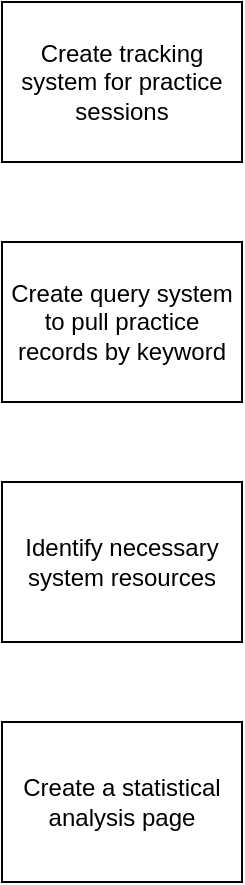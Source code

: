 <mxfile version="24.2.3" type="device" pages="3">
  <diagram id="C5RBs43oDa-KdzZeNtuy" name="Planning Page">
    <mxGraphModel dx="1235" dy="624" grid="1" gridSize="10" guides="1" tooltips="1" connect="1" arrows="1" fold="1" page="0" pageScale="1" pageWidth="827" pageHeight="1169" background="#ffffff" math="0" shadow="0">
      <root>
        <mxCell id="WIyWlLk6GJQsqaUBKTNV-0" />
        <mxCell id="WIyWlLk6GJQsqaUBKTNV-1" parent="WIyWlLk6GJQsqaUBKTNV-0" />
        <mxCell id="y6nRemKXe6i41wav9jgi-1" value="Create tracking system for practice sessions" style="rounded=0;whiteSpace=wrap;html=1;" vertex="1" parent="WIyWlLk6GJQsqaUBKTNV-1">
          <mxGeometry x="200" y="40" width="120" height="80" as="geometry" />
        </mxCell>
        <mxCell id="y6nRemKXe6i41wav9jgi-0" value="Create query system to pull practice records by keyword" style="rounded=0;whiteSpace=wrap;html=1;" vertex="1" parent="WIyWlLk6GJQsqaUBKTNV-1">
          <mxGeometry x="200" y="160" width="120" height="80" as="geometry" />
        </mxCell>
        <mxCell id="y6nRemKXe6i41wav9jgi-28" value="Identify necessary system resources" style="rounded=0;whiteSpace=wrap;html=1;" vertex="1" parent="WIyWlLk6GJQsqaUBKTNV-1">
          <mxGeometry x="200" y="280" width="120" height="80" as="geometry" />
        </mxCell>
        <mxCell id="2MhrtMPncrbtHRbLO9N0-1" value="Create a statistical analysis page" style="rounded=0;whiteSpace=wrap;html=1;" vertex="1" parent="WIyWlLk6GJQsqaUBKTNV-1">
          <mxGeometry x="200" y="400" width="120" height="80" as="geometry" />
        </mxCell>
      </root>
    </mxGraphModel>
  </diagram>
  <diagram id="ZviDnewObpGiFVqPdqel" name="Keywords">
    <mxGraphModel dx="1450" dy="930" grid="1" gridSize="10" guides="1" tooltips="1" connect="1" arrows="1" fold="1" page="0" pageScale="1" pageWidth="850" pageHeight="1100" math="0" shadow="0">
      <root>
        <mxCell id="0" />
        <mxCell id="1" parent="0" />
        <mxCell id="VR-OjBBF8Hm6MfclyQEk-1" value="&lt;ul style=&quot;font-size: 18px;&quot;&gt;&lt;li style=&quot;font-size: 18px;&quot;&gt;Time spent&lt;br&gt;&lt;/li&gt;&lt;li style=&quot;font-size: 18px;&quot;&gt;Day&lt;br&gt;&lt;/li&gt;&lt;li style=&quot;font-size: 18px;&quot;&gt;Week&lt;br&gt;&lt;/li&gt;&lt;li style=&quot;font-size: 18px;&quot;&gt;Month&lt;/li&gt;&lt;li style=&quot;font-size: 18px;&quot;&gt;Year&lt;/li&gt;&lt;li style=&quot;font-size: 18px;&quot;&gt;Average (over time)&lt;/li&gt;&lt;li style=&quot;font-size: 18px;&quot;&gt;Mean&lt;/li&gt;&lt;li style=&quot;font-size: 18px;&quot;&gt;Median&lt;/li&gt;&lt;li style=&quot;font-size: 18px;&quot;&gt;User defined Label&lt;br&gt;&lt;/li&gt;&lt;/ul&gt;" style="text;strokeColor=none;fillColor=none;html=1;whiteSpace=wrap;verticalAlign=middle;overflow=hidden;fontSize=18;align=left;" vertex="1" parent="1">
          <mxGeometry x="-120" y="-40" width="200" height="400" as="geometry" />
        </mxCell>
        <mxCell id="VR-OjBBF8Hm6MfclyQEk-2" value="&lt;ul style=&quot;font-size: 18px;&quot;&gt;&lt;li style=&quot;font-size: 18px;&quot;&gt;Long Tones&lt;/li&gt;&lt;li style=&quot;font-size: 18px;&quot;&gt;Articulation&lt;/li&gt;&lt;li style=&quot;font-size: 18px;&quot;&gt;Embouchure&lt;/li&gt;&lt;li style=&quot;font-size: 18px;&quot;&gt;Fingering&lt;/li&gt;&lt;li style=&quot;font-size: 18px;&quot;&gt;Altissimo&lt;/li&gt;&lt;li style=&quot;font-size: 18px;&quot;&gt;Bending Notes&lt;br&gt;&lt;/li&gt;&lt;li style=&quot;font-size: 18px;&quot;&gt;Vibrato&lt;/li&gt;&lt;li style=&quot;font-size: 18px;&quot;&gt;Slap-tonguing&lt;/li&gt;&lt;li style=&quot;font-size: 18px;&quot;&gt;Double-tonguing&lt;/li&gt;&lt;/ul&gt;" style="text;strokeColor=none;fillColor=none;html=1;whiteSpace=wrap;verticalAlign=middle;overflow=hidden;fontSize=18;align=left;" vertex="1" parent="1">
          <mxGeometry x="720" y="-40" width="200" height="400" as="geometry" />
        </mxCell>
        <mxCell id="VR-OjBBF8Hm6MfclyQEk-3" value="&lt;ul style=&quot;font-size: 18px;&quot;&gt;&lt;li style=&quot;font-size: 18px;&quot;&gt;Fingering/Fretting accuracy&lt;/li&gt;&lt;li style=&quot;font-size: 18px;&quot;&gt;Speed&lt;/li&gt;&lt;li style=&quot;font-size: 18px;&quot;&gt;Chord composition&lt;/li&gt;&lt;li style=&quot;font-size: 18px;&quot;&gt;Vibrato&lt;/li&gt;&lt;li style=&quot;font-size: 18px;&quot;&gt;Setting amplifier&lt;/li&gt;&lt;li style=&quot;font-size: 18px;&quot;&gt;Bar chords&lt;/li&gt;&lt;li style=&quot;font-size: 18px;&quot;&gt;Bending Notes&lt;br&gt;&lt;/li&gt;&lt;/ul&gt;" style="text;strokeColor=none;fillColor=none;html=1;whiteSpace=wrap;verticalAlign=middle;overflow=hidden;fontSize=18;align=left;" vertex="1" parent="1">
          <mxGeometry x="440" y="-40" width="200" height="400" as="geometry" />
        </mxCell>
        <mxCell id="VR-OjBBF8Hm6MfclyQEk-8" value="General Keywords" style="rounded=0;whiteSpace=wrap;html=1;fontSize=18;" vertex="1" parent="1">
          <mxGeometry x="-80" y="-120" width="120" height="80" as="geometry" />
        </mxCell>
        <mxCell id="VR-OjBBF8Hm6MfclyQEk-9" value="Music Fundamental Keywords" style="rounded=0;whiteSpace=wrap;html=1;fontSize=18;" vertex="1" parent="1">
          <mxGeometry x="200" y="-120" width="120" height="80" as="geometry" />
        </mxCell>
        <mxCell id="VR-OjBBF8Hm6MfclyQEk-11" value="Guitar Keywords" style="rounded=0;whiteSpace=wrap;html=1;fontSize=18;" vertex="1" parent="1">
          <mxGeometry x="480" y="-120" width="120" height="80" as="geometry" />
        </mxCell>
        <mxCell id="VR-OjBBF8Hm6MfclyQEk-12" value="Saxophone Keywords" style="rounded=0;whiteSpace=wrap;html=1;fontSize=18;" vertex="1" parent="1">
          <mxGeometry x="760" y="-120" width="120" height="80" as="geometry" />
        </mxCell>
        <mxCell id="VR-OjBBF8Hm6MfclyQEk-14" value="&lt;ul style=&quot;font-size: 18px;&quot;&gt;&lt;li style=&quot;font-size: 18px;&quot;&gt;Rhythm&lt;/li&gt;&lt;li style=&quot;font-size: 18px;&quot;&gt;Reading sheet music&lt;/li&gt;&lt;li style=&quot;font-size: 18px;&quot;&gt;Ear training&lt;/li&gt;&lt;li style=&quot;font-size: 18px;&quot;&gt;Scales&lt;/li&gt;&lt;li style=&quot;font-size: 18px;&quot;&gt;Improvising&lt;/li&gt;&lt;li style=&quot;font-size: 18px;&quot;&gt;Composition&lt;/li&gt;&lt;li style=&quot;font-size: 18px;&quot;&gt;Phrasing&lt;br&gt;&lt;/li&gt;&lt;/ul&gt;" style="text;strokeColor=none;fillColor=none;html=1;whiteSpace=wrap;verticalAlign=middle;overflow=hidden;fontSize=18;align=left;" vertex="1" parent="1">
          <mxGeometry x="160" y="-40" width="200" height="400" as="geometry" />
        </mxCell>
      </root>
    </mxGraphModel>
  </diagram>
  <diagram id="d_PKeW_5sVOhmi4q_biC" name="Screenflow Layout">
    <mxGraphModel dx="600" dy="505" grid="1" gridSize="10" guides="1" tooltips="1" connect="1" arrows="1" fold="1" page="0" pageScale="1" pageWidth="850" pageHeight="1100" math="0" shadow="0">
      <root>
        <mxCell id="0" />
        <mxCell id="1" parent="0" />
        <mxCell id="zINcAdPyxySABGzkGwNA-1" value="" style="edgeStyle=orthogonalEdgeStyle;rounded=0;orthogonalLoop=1;jettySize=auto;html=1;" edge="1" parent="1" source="zINcAdPyxySABGzkGwNA-4" target="zINcAdPyxySABGzkGwNA-6">
          <mxGeometry relative="1" as="geometry" />
        </mxCell>
        <mxCell id="zINcAdPyxySABGzkGwNA-2" value="" style="edgeStyle=orthogonalEdgeStyle;rounded=0;orthogonalLoop=1;jettySize=auto;html=1;" edge="1" parent="1" source="zINcAdPyxySABGzkGwNA-4" target="zINcAdPyxySABGzkGwNA-11">
          <mxGeometry relative="1" as="geometry" />
        </mxCell>
        <mxCell id="zINcAdPyxySABGzkGwNA-3" value="" style="edgeStyle=orthogonalEdgeStyle;rounded=0;orthogonalLoop=1;jettySize=auto;html=1;" edge="1" parent="1" source="zINcAdPyxySABGzkGwNA-4" target="zINcAdPyxySABGzkGwNA-9">
          <mxGeometry relative="1" as="geometry" />
        </mxCell>
        <mxCell id="zINcAdPyxySABGzkGwNA-4" value="Landing Page" style="rounded=0;whiteSpace=wrap;html=1;" vertex="1" parent="1">
          <mxGeometry x="719" y="40" width="120" height="80" as="geometry" />
        </mxCell>
        <mxCell id="zINcAdPyxySABGzkGwNA-6" value="List View Page" style="rounded=0;whiteSpace=wrap;html=1;" vertex="1" parent="1">
          <mxGeometry x="719" y="160" width="120" height="80" as="geometry" />
        </mxCell>
        <mxCell id="zINcAdPyxySABGzkGwNA-7" value="Logging Page" style="rounded=0;whiteSpace=wrap;html=1;" vertex="1" parent="1">
          <mxGeometry x="1040" y="40" width="120" height="80" as="geometry" />
        </mxCell>
        <mxCell id="zINcAdPyxySABGzkGwNA-9" value="Calendar View" style="rounded=0;whiteSpace=wrap;html=1;" vertex="1" parent="1">
          <mxGeometry x="879" y="160" width="120" height="80" as="geometry" />
        </mxCell>
        <mxCell id="zINcAdPyxySABGzkGwNA-11" value="Statistics Page" style="rounded=0;whiteSpace=wrap;html=1;" vertex="1" parent="1">
          <mxGeometry x="558" y="160" width="120" height="80" as="geometry" />
        </mxCell>
        <mxCell id="zINcAdPyxySABGzkGwNA-12" value="" style="endArrow=classic;html=1;rounded=0;entryX=0;entryY=0.5;entryDx=0;entryDy=0;" edge="1" parent="1">
          <mxGeometry width="50" height="50" relative="1" as="geometry">
            <mxPoint x="839" y="60.0" as="sourcePoint" />
            <mxPoint x="1040" y="60.67" as="targetPoint" />
          </mxGeometry>
        </mxCell>
        <mxCell id="zINcAdPyxySABGzkGwNA-13" value="Sortable by statistics keywords, date, instrument, techniques" style="rounded=0;whiteSpace=wrap;html=1;" vertex="1" parent="1">
          <mxGeometry x="558" y="240" width="120" height="80" as="geometry" />
        </mxCell>
        <mxCell id="zINcAdPyxySABGzkGwNA-23" value="" style="edgeStyle=orthogonalEdgeStyle;rounded=0;orthogonalLoop=1;jettySize=auto;html=1;" edge="1" parent="1" source="zINcAdPyxySABGzkGwNA-14" target="zINcAdPyxySABGzkGwNA-21">
          <mxGeometry relative="1" as="geometry" />
        </mxCell>
        <mxCell id="zINcAdPyxySABGzkGwNA-14" value="Sortable by statistics keywords, date, instrument, techniques" style="rounded=0;whiteSpace=wrap;html=1;" vertex="1" parent="1">
          <mxGeometry x="719" y="240" width="120" height="80" as="geometry" />
        </mxCell>
        <mxCell id="zINcAdPyxySABGzkGwNA-22" value="" style="edgeStyle=orthogonalEdgeStyle;rounded=0;orthogonalLoop=1;jettySize=auto;html=1;" edge="1" parent="1" source="zINcAdPyxySABGzkGwNA-15" target="zINcAdPyxySABGzkGwNA-21">
          <mxGeometry relative="1" as="geometry" />
        </mxCell>
        <mxCell id="zINcAdPyxySABGzkGwNA-15" value="&lt;div&gt;Daily, weekly, monthly views&lt;/div&gt;" style="rounded=0;whiteSpace=wrap;html=1;" vertex="1" parent="1">
          <mxGeometry x="879" y="240" width="120" height="80" as="geometry" />
        </mxCell>
        <mxCell id="zINcAdPyxySABGzkGwNA-16" value="" style="endArrow=none;html=1;rounded=0;entryX=0;entryY=0.5;entryDx=0;entryDy=0;startArrow=classic;startFill=1;endFill=0;" edge="1" parent="1">
          <mxGeometry width="50" height="50" relative="1" as="geometry">
            <mxPoint x="517.5" y="60.0" as="sourcePoint" />
            <mxPoint x="718.5" y="60.67" as="targetPoint" />
          </mxGeometry>
        </mxCell>
        <mxCell id="zINcAdPyxySABGzkGwNA-17" value="Settings Page" style="rounded=0;whiteSpace=wrap;html=1;" vertex="1" parent="1">
          <mxGeometry x="400" y="40" width="120" height="80" as="geometry" />
        </mxCell>
        <mxCell id="zINcAdPyxySABGzkGwNA-21" value="Session View Page" style="rounded=0;whiteSpace=wrap;html=1;" vertex="1" parent="1">
          <mxGeometry x="800" y="360" width="120" height="80" as="geometry" />
        </mxCell>
        <mxCell id="zINcAdPyxySABGzkGwNA-26" value="" style="endArrow=classic;html=1;rounded=0;exitX=0.5;exitY=1;exitDx=0;exitDy=0;entryX=1;entryY=0.5;entryDx=0;entryDy=0;" edge="1" parent="1" source="zINcAdPyxySABGzkGwNA-7" target="zINcAdPyxySABGzkGwNA-21">
          <mxGeometry width="50" height="50" relative="1" as="geometry">
            <mxPoint x="1075" y="240" as="sourcePoint" />
            <mxPoint x="1125" y="190" as="targetPoint" />
            <Array as="points">
              <mxPoint x="1100" y="400" />
            </Array>
          </mxGeometry>
        </mxCell>
        <mxCell id="zINcAdPyxySABGzkGwNA-27" value="Session Edit Page" style="rounded=0;whiteSpace=wrap;html=1;" vertex="1" parent="1">
          <mxGeometry x="1040" y="480" width="120" height="80" as="geometry" />
        </mxCell>
        <mxCell id="zINcAdPyxySABGzkGwNA-28" value="" style="endArrow=classic;html=1;rounded=0;entryX=0.5;entryY=0;entryDx=0;entryDy=0;" edge="1" parent="1" target="zINcAdPyxySABGzkGwNA-27">
          <mxGeometry width="50" height="50" relative="1" as="geometry">
            <mxPoint x="1100" y="400" as="sourcePoint" />
            <mxPoint x="1150" y="390" as="targetPoint" />
          </mxGeometry>
        </mxCell>
      </root>
    </mxGraphModel>
  </diagram>
</mxfile>

